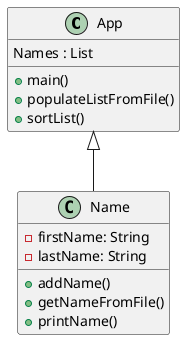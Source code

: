 @startuml
'https://plantuml.com/sequence-diagram

class App {
    Names : List

    + main()
    + populateListFromFile()
    + sortList()
}

class Name {
    - firstName: String
    - lastName: String

    + addName()
    + getNameFromFile()
    + printName()
}



App <|-- Name

@enduml
